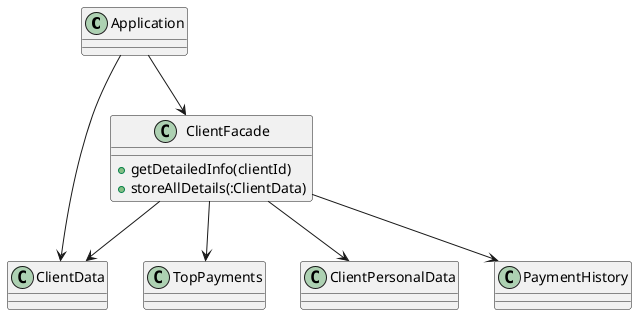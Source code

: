 @startuml
class Application
class ClientData
class TopPayments
class ClientPersonalData
class PaymentHistory

class ClientFacade{
+getDetailedInfo(clientId)
+storeAllDetails(:ClientData)
}

Application --> ClientData

Application --> ClientFacade

ClientFacade --> TopPayments
ClientFacade --> ClientPersonalData
ClientFacade --> PaymentHistory
ClientFacade --> ClientData


@enduml